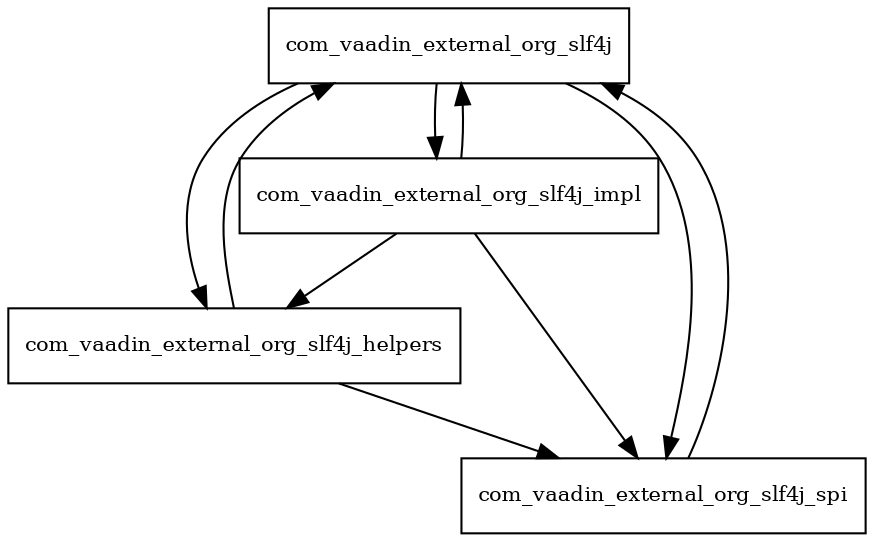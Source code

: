 digraph vaadin_slf4j_jdk14_1_6_1_package_dependencies {
  node [shape = box, fontsize=10.0];
  com_vaadin_external_org_slf4j -> com_vaadin_external_org_slf4j_helpers;
  com_vaadin_external_org_slf4j -> com_vaadin_external_org_slf4j_impl;
  com_vaadin_external_org_slf4j -> com_vaadin_external_org_slf4j_spi;
  com_vaadin_external_org_slf4j_helpers -> com_vaadin_external_org_slf4j;
  com_vaadin_external_org_slf4j_helpers -> com_vaadin_external_org_slf4j_spi;
  com_vaadin_external_org_slf4j_impl -> com_vaadin_external_org_slf4j;
  com_vaadin_external_org_slf4j_impl -> com_vaadin_external_org_slf4j_helpers;
  com_vaadin_external_org_slf4j_impl -> com_vaadin_external_org_slf4j_spi;
  com_vaadin_external_org_slf4j_spi -> com_vaadin_external_org_slf4j;
}
